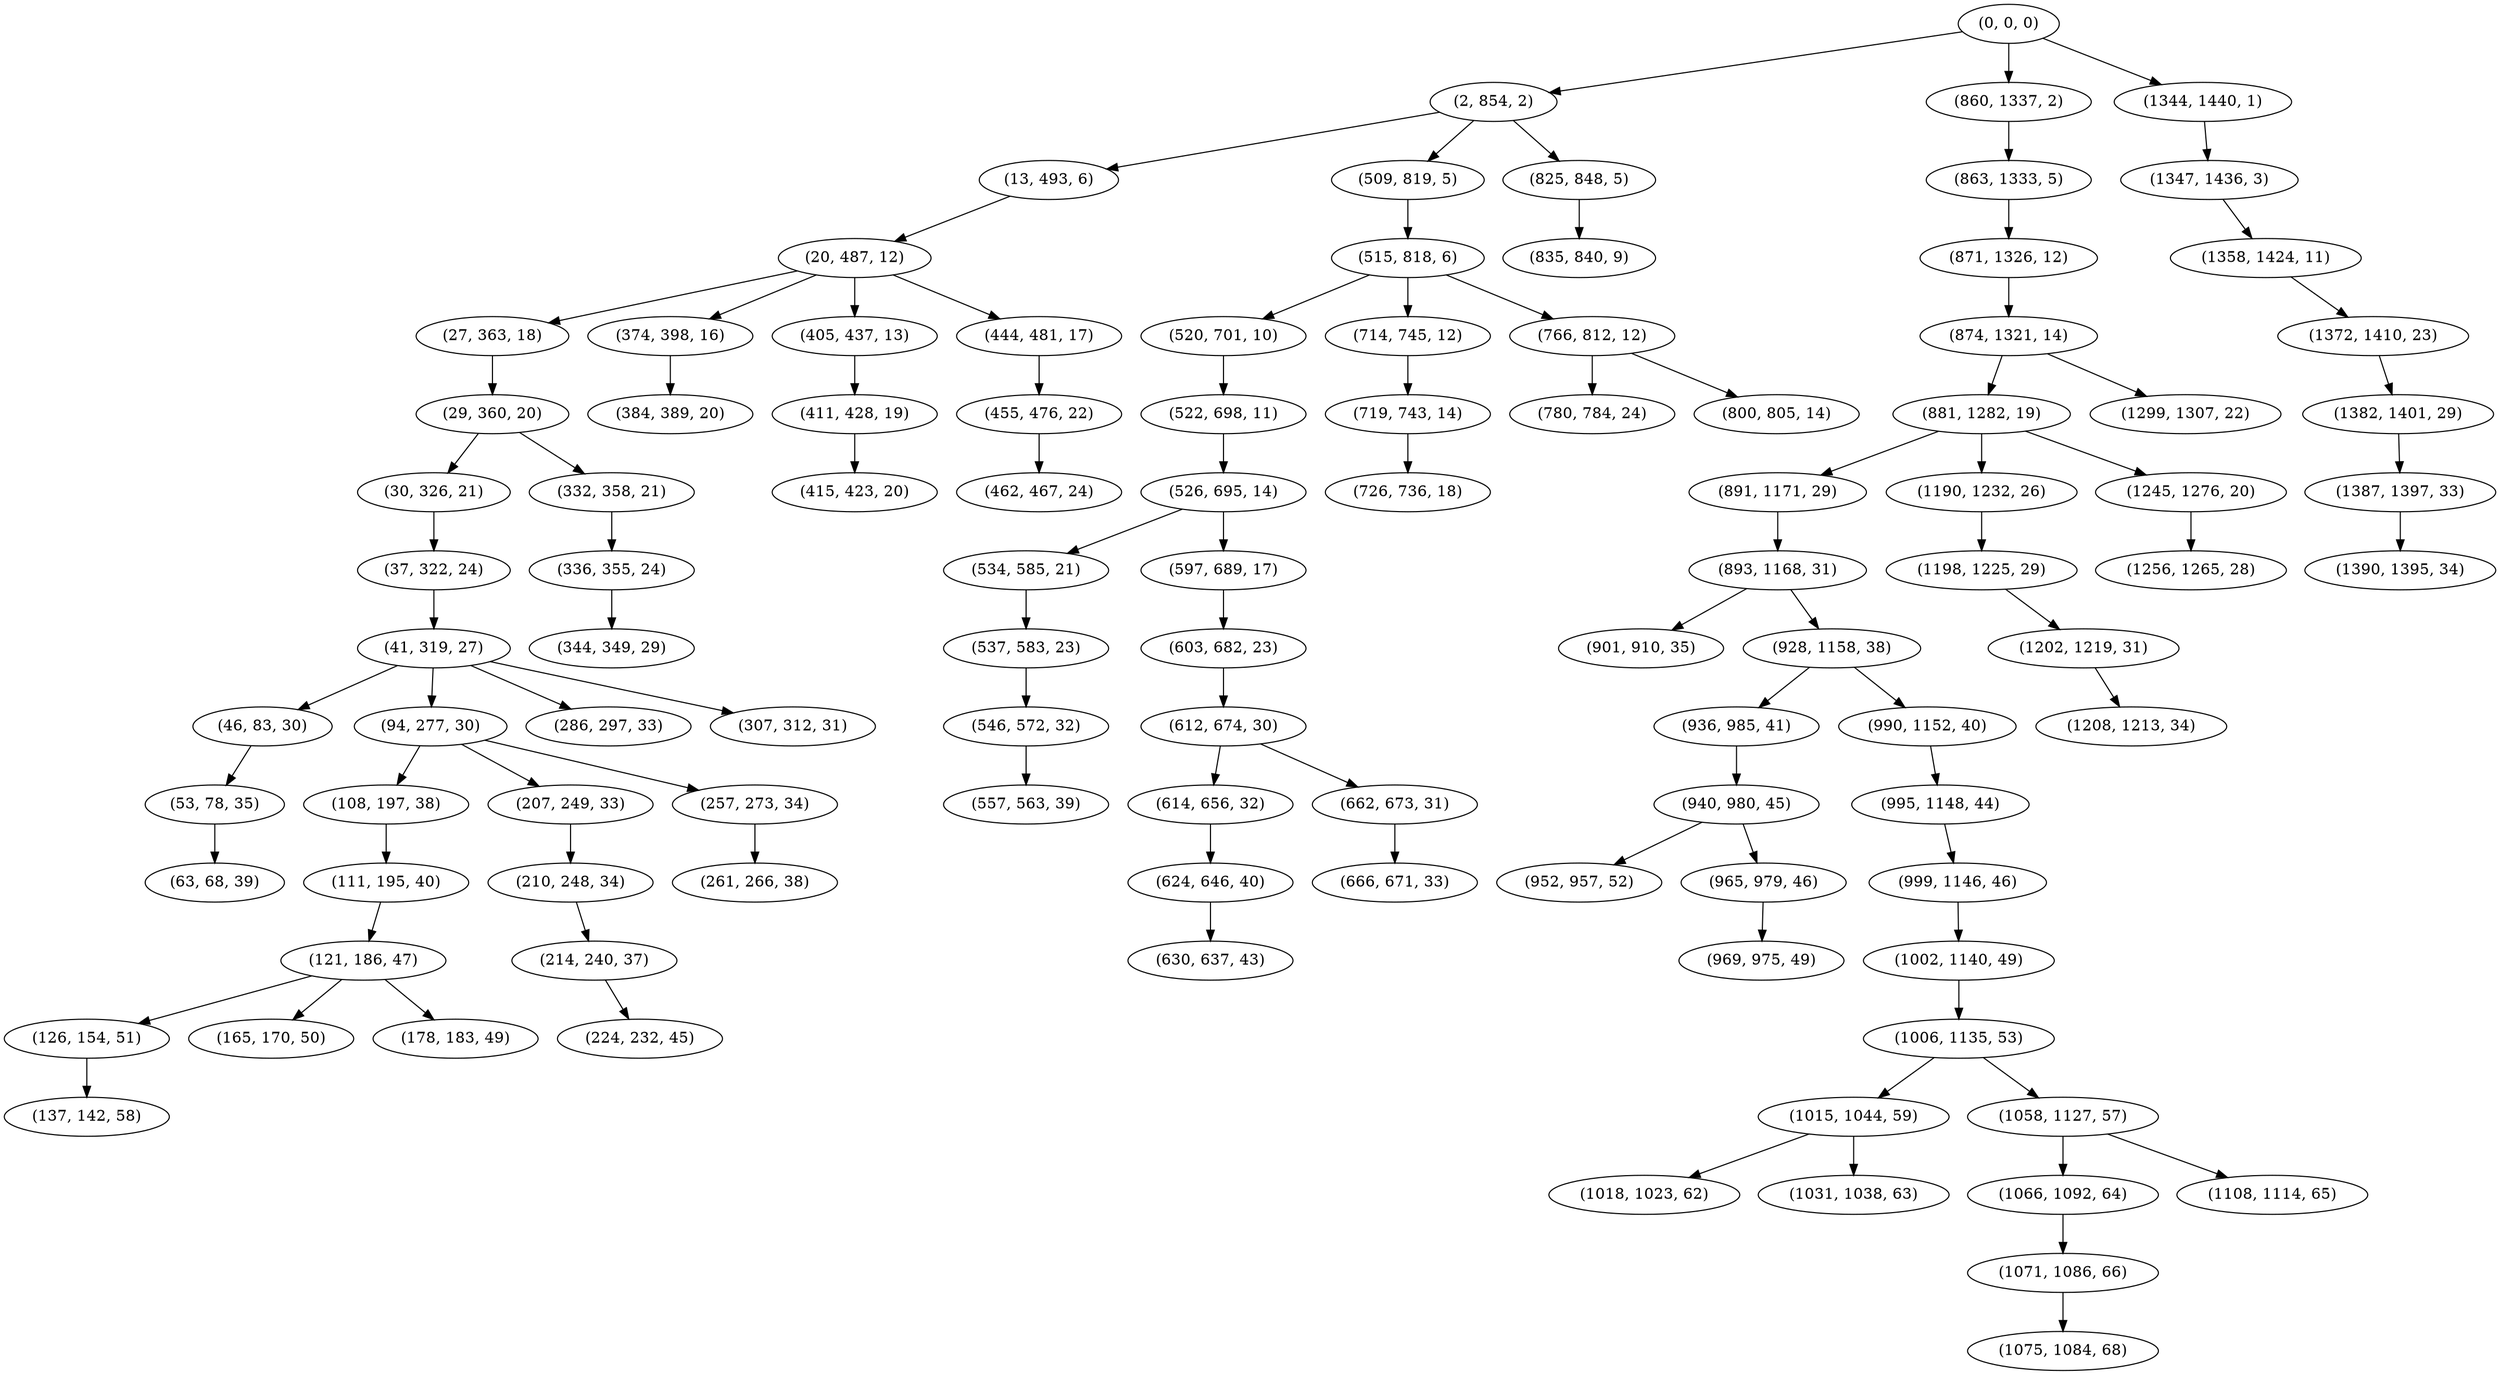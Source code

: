 digraph tree {
    "(0, 0, 0)";
    "(2, 854, 2)";
    "(13, 493, 6)";
    "(20, 487, 12)";
    "(27, 363, 18)";
    "(29, 360, 20)";
    "(30, 326, 21)";
    "(37, 322, 24)";
    "(41, 319, 27)";
    "(46, 83, 30)";
    "(53, 78, 35)";
    "(63, 68, 39)";
    "(94, 277, 30)";
    "(108, 197, 38)";
    "(111, 195, 40)";
    "(121, 186, 47)";
    "(126, 154, 51)";
    "(137, 142, 58)";
    "(165, 170, 50)";
    "(178, 183, 49)";
    "(207, 249, 33)";
    "(210, 248, 34)";
    "(214, 240, 37)";
    "(224, 232, 45)";
    "(257, 273, 34)";
    "(261, 266, 38)";
    "(286, 297, 33)";
    "(307, 312, 31)";
    "(332, 358, 21)";
    "(336, 355, 24)";
    "(344, 349, 29)";
    "(374, 398, 16)";
    "(384, 389, 20)";
    "(405, 437, 13)";
    "(411, 428, 19)";
    "(415, 423, 20)";
    "(444, 481, 17)";
    "(455, 476, 22)";
    "(462, 467, 24)";
    "(509, 819, 5)";
    "(515, 818, 6)";
    "(520, 701, 10)";
    "(522, 698, 11)";
    "(526, 695, 14)";
    "(534, 585, 21)";
    "(537, 583, 23)";
    "(546, 572, 32)";
    "(557, 563, 39)";
    "(597, 689, 17)";
    "(603, 682, 23)";
    "(612, 674, 30)";
    "(614, 656, 32)";
    "(624, 646, 40)";
    "(630, 637, 43)";
    "(662, 673, 31)";
    "(666, 671, 33)";
    "(714, 745, 12)";
    "(719, 743, 14)";
    "(726, 736, 18)";
    "(766, 812, 12)";
    "(780, 784, 24)";
    "(800, 805, 14)";
    "(825, 848, 5)";
    "(835, 840, 9)";
    "(860, 1337, 2)";
    "(863, 1333, 5)";
    "(871, 1326, 12)";
    "(874, 1321, 14)";
    "(881, 1282, 19)";
    "(891, 1171, 29)";
    "(893, 1168, 31)";
    "(901, 910, 35)";
    "(928, 1158, 38)";
    "(936, 985, 41)";
    "(940, 980, 45)";
    "(952, 957, 52)";
    "(965, 979, 46)";
    "(969, 975, 49)";
    "(990, 1152, 40)";
    "(995, 1148, 44)";
    "(999, 1146, 46)";
    "(1002, 1140, 49)";
    "(1006, 1135, 53)";
    "(1015, 1044, 59)";
    "(1018, 1023, 62)";
    "(1031, 1038, 63)";
    "(1058, 1127, 57)";
    "(1066, 1092, 64)";
    "(1071, 1086, 66)";
    "(1075, 1084, 68)";
    "(1108, 1114, 65)";
    "(1190, 1232, 26)";
    "(1198, 1225, 29)";
    "(1202, 1219, 31)";
    "(1208, 1213, 34)";
    "(1245, 1276, 20)";
    "(1256, 1265, 28)";
    "(1299, 1307, 22)";
    "(1344, 1440, 1)";
    "(1347, 1436, 3)";
    "(1358, 1424, 11)";
    "(1372, 1410, 23)";
    "(1382, 1401, 29)";
    "(1387, 1397, 33)";
    "(1390, 1395, 34)";
    "(0, 0, 0)" -> "(2, 854, 2)";
    "(0, 0, 0)" -> "(860, 1337, 2)";
    "(0, 0, 0)" -> "(1344, 1440, 1)";
    "(2, 854, 2)" -> "(13, 493, 6)";
    "(2, 854, 2)" -> "(509, 819, 5)";
    "(2, 854, 2)" -> "(825, 848, 5)";
    "(13, 493, 6)" -> "(20, 487, 12)";
    "(20, 487, 12)" -> "(27, 363, 18)";
    "(20, 487, 12)" -> "(374, 398, 16)";
    "(20, 487, 12)" -> "(405, 437, 13)";
    "(20, 487, 12)" -> "(444, 481, 17)";
    "(27, 363, 18)" -> "(29, 360, 20)";
    "(29, 360, 20)" -> "(30, 326, 21)";
    "(29, 360, 20)" -> "(332, 358, 21)";
    "(30, 326, 21)" -> "(37, 322, 24)";
    "(37, 322, 24)" -> "(41, 319, 27)";
    "(41, 319, 27)" -> "(46, 83, 30)";
    "(41, 319, 27)" -> "(94, 277, 30)";
    "(41, 319, 27)" -> "(286, 297, 33)";
    "(41, 319, 27)" -> "(307, 312, 31)";
    "(46, 83, 30)" -> "(53, 78, 35)";
    "(53, 78, 35)" -> "(63, 68, 39)";
    "(94, 277, 30)" -> "(108, 197, 38)";
    "(94, 277, 30)" -> "(207, 249, 33)";
    "(94, 277, 30)" -> "(257, 273, 34)";
    "(108, 197, 38)" -> "(111, 195, 40)";
    "(111, 195, 40)" -> "(121, 186, 47)";
    "(121, 186, 47)" -> "(126, 154, 51)";
    "(121, 186, 47)" -> "(165, 170, 50)";
    "(121, 186, 47)" -> "(178, 183, 49)";
    "(126, 154, 51)" -> "(137, 142, 58)";
    "(207, 249, 33)" -> "(210, 248, 34)";
    "(210, 248, 34)" -> "(214, 240, 37)";
    "(214, 240, 37)" -> "(224, 232, 45)";
    "(257, 273, 34)" -> "(261, 266, 38)";
    "(332, 358, 21)" -> "(336, 355, 24)";
    "(336, 355, 24)" -> "(344, 349, 29)";
    "(374, 398, 16)" -> "(384, 389, 20)";
    "(405, 437, 13)" -> "(411, 428, 19)";
    "(411, 428, 19)" -> "(415, 423, 20)";
    "(444, 481, 17)" -> "(455, 476, 22)";
    "(455, 476, 22)" -> "(462, 467, 24)";
    "(509, 819, 5)" -> "(515, 818, 6)";
    "(515, 818, 6)" -> "(520, 701, 10)";
    "(515, 818, 6)" -> "(714, 745, 12)";
    "(515, 818, 6)" -> "(766, 812, 12)";
    "(520, 701, 10)" -> "(522, 698, 11)";
    "(522, 698, 11)" -> "(526, 695, 14)";
    "(526, 695, 14)" -> "(534, 585, 21)";
    "(526, 695, 14)" -> "(597, 689, 17)";
    "(534, 585, 21)" -> "(537, 583, 23)";
    "(537, 583, 23)" -> "(546, 572, 32)";
    "(546, 572, 32)" -> "(557, 563, 39)";
    "(597, 689, 17)" -> "(603, 682, 23)";
    "(603, 682, 23)" -> "(612, 674, 30)";
    "(612, 674, 30)" -> "(614, 656, 32)";
    "(612, 674, 30)" -> "(662, 673, 31)";
    "(614, 656, 32)" -> "(624, 646, 40)";
    "(624, 646, 40)" -> "(630, 637, 43)";
    "(662, 673, 31)" -> "(666, 671, 33)";
    "(714, 745, 12)" -> "(719, 743, 14)";
    "(719, 743, 14)" -> "(726, 736, 18)";
    "(766, 812, 12)" -> "(780, 784, 24)";
    "(766, 812, 12)" -> "(800, 805, 14)";
    "(825, 848, 5)" -> "(835, 840, 9)";
    "(860, 1337, 2)" -> "(863, 1333, 5)";
    "(863, 1333, 5)" -> "(871, 1326, 12)";
    "(871, 1326, 12)" -> "(874, 1321, 14)";
    "(874, 1321, 14)" -> "(881, 1282, 19)";
    "(874, 1321, 14)" -> "(1299, 1307, 22)";
    "(881, 1282, 19)" -> "(891, 1171, 29)";
    "(881, 1282, 19)" -> "(1190, 1232, 26)";
    "(881, 1282, 19)" -> "(1245, 1276, 20)";
    "(891, 1171, 29)" -> "(893, 1168, 31)";
    "(893, 1168, 31)" -> "(901, 910, 35)";
    "(893, 1168, 31)" -> "(928, 1158, 38)";
    "(928, 1158, 38)" -> "(936, 985, 41)";
    "(928, 1158, 38)" -> "(990, 1152, 40)";
    "(936, 985, 41)" -> "(940, 980, 45)";
    "(940, 980, 45)" -> "(952, 957, 52)";
    "(940, 980, 45)" -> "(965, 979, 46)";
    "(965, 979, 46)" -> "(969, 975, 49)";
    "(990, 1152, 40)" -> "(995, 1148, 44)";
    "(995, 1148, 44)" -> "(999, 1146, 46)";
    "(999, 1146, 46)" -> "(1002, 1140, 49)";
    "(1002, 1140, 49)" -> "(1006, 1135, 53)";
    "(1006, 1135, 53)" -> "(1015, 1044, 59)";
    "(1006, 1135, 53)" -> "(1058, 1127, 57)";
    "(1015, 1044, 59)" -> "(1018, 1023, 62)";
    "(1015, 1044, 59)" -> "(1031, 1038, 63)";
    "(1058, 1127, 57)" -> "(1066, 1092, 64)";
    "(1058, 1127, 57)" -> "(1108, 1114, 65)";
    "(1066, 1092, 64)" -> "(1071, 1086, 66)";
    "(1071, 1086, 66)" -> "(1075, 1084, 68)";
    "(1190, 1232, 26)" -> "(1198, 1225, 29)";
    "(1198, 1225, 29)" -> "(1202, 1219, 31)";
    "(1202, 1219, 31)" -> "(1208, 1213, 34)";
    "(1245, 1276, 20)" -> "(1256, 1265, 28)";
    "(1344, 1440, 1)" -> "(1347, 1436, 3)";
    "(1347, 1436, 3)" -> "(1358, 1424, 11)";
    "(1358, 1424, 11)" -> "(1372, 1410, 23)";
    "(1372, 1410, 23)" -> "(1382, 1401, 29)";
    "(1382, 1401, 29)" -> "(1387, 1397, 33)";
    "(1387, 1397, 33)" -> "(1390, 1395, 34)";
}
